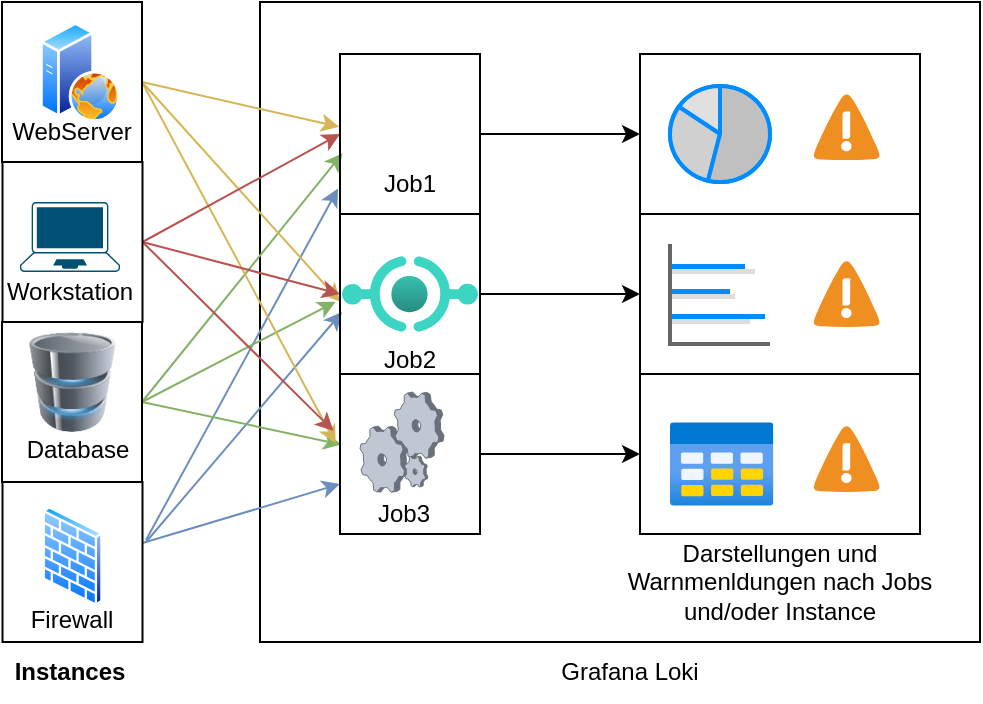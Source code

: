<mxfile version="21.2.9" type="device">
  <diagram name="Page-1" id="CWH5NlU9q9CjvMd9MiRt">
    <mxGraphModel dx="1434" dy="782" grid="1" gridSize="10" guides="1" tooltips="1" connect="1" arrows="1" fold="1" page="1" pageScale="1" pageWidth="850" pageHeight="1100" math="0" shadow="0">
      <root>
        <mxCell id="0" />
        <mxCell id="1" parent="0" />
        <mxCell id="TSLGlhMcsG2Oh3ILdl1S-78" value="" style="rounded=0;whiteSpace=wrap;html=1;fillColor=none;" parent="1" vertex="1">
          <mxGeometry x="370" y="276" width="140" height="80" as="geometry" />
        </mxCell>
        <mxCell id="TSLGlhMcsG2Oh3ILdl1S-77" value="" style="rounded=0;whiteSpace=wrap;html=1;fillColor=none;" parent="1" vertex="1">
          <mxGeometry x="370" y="196" width="140" height="80" as="geometry" />
        </mxCell>
        <mxCell id="TSLGlhMcsG2Oh3ILdl1S-27" value="" style="rounded=0;whiteSpace=wrap;html=1;fillColor=none;" parent="1" vertex="1">
          <mxGeometry x="180" y="90" width="360" height="320" as="geometry" />
        </mxCell>
        <mxCell id="TSLGlhMcsG2Oh3ILdl1S-68" value="" style="rounded=0;whiteSpace=wrap;html=1;fillColor=none;" parent="1" vertex="1">
          <mxGeometry x="370" y="116" width="140" height="240" as="geometry" />
        </mxCell>
        <mxCell id="TSLGlhMcsG2Oh3ILdl1S-54" style="rounded=0;orthogonalLoop=1;jettySize=auto;html=1;entryX=-0.014;entryY=0.841;entryDx=0;entryDy=0;exitX=1.025;exitY=0.363;exitDx=0;exitDy=0;exitPerimeter=0;fillColor=#dae8fc;strokeColor=#6c8ebf;entryPerimeter=0;" parent="1" source="TSLGlhMcsG2Oh3ILdl1S-17" target="TSLGlhMcsG2Oh3ILdl1S-18" edge="1">
          <mxGeometry relative="1" as="geometry" />
        </mxCell>
        <mxCell id="TSLGlhMcsG2Oh3ILdl1S-55" style="rounded=0;orthogonalLoop=1;jettySize=auto;html=1;entryX=0.014;entryY=0.613;entryDx=0;entryDy=0;entryPerimeter=0;exitX=1.025;exitY=0.375;exitDx=0;exitDy=0;exitPerimeter=0;fillColor=#dae8fc;strokeColor=#6c8ebf;" parent="1" source="TSLGlhMcsG2Oh3ILdl1S-17" target="TSLGlhMcsG2Oh3ILdl1S-19" edge="1">
          <mxGeometry relative="1" as="geometry" />
        </mxCell>
        <mxCell id="TSLGlhMcsG2Oh3ILdl1S-56" style="rounded=0;orthogonalLoop=1;jettySize=auto;html=1;entryX=0;entryY=0.5;entryDx=0;entryDy=0;fillColor=#dae8fc;strokeColor=#6c8ebf;" parent="1" edge="1">
          <mxGeometry relative="1" as="geometry">
            <mxPoint x="121.25" y="360.533" as="sourcePoint" />
            <mxPoint x="220" y="331" as="targetPoint" />
          </mxGeometry>
        </mxCell>
        <mxCell id="TSLGlhMcsG2Oh3ILdl1S-17" value="" style="rounded=0;whiteSpace=wrap;html=1;fillColor=none;" parent="1" vertex="1">
          <mxGeometry x="51.25" y="330" width="70" height="80" as="geometry" />
        </mxCell>
        <mxCell id="TSLGlhMcsG2Oh3ILdl1S-57" style="rounded=0;orthogonalLoop=1;jettySize=auto;html=1;entryX=0.018;entryY=0.62;entryDx=0;entryDy=0;exitX=1;exitY=0.5;exitDx=0;exitDy=0;fillColor=#d5e8d4;strokeColor=#82b366;entryPerimeter=0;" parent="1" source="TSLGlhMcsG2Oh3ILdl1S-16" target="TSLGlhMcsG2Oh3ILdl1S-18" edge="1">
          <mxGeometry relative="1" as="geometry">
            <mxPoint x="130" y="290" as="sourcePoint" />
          </mxGeometry>
        </mxCell>
        <mxCell id="TSLGlhMcsG2Oh3ILdl1S-58" style="rounded=0;orthogonalLoop=1;jettySize=auto;html=1;entryX=-0.031;entryY=0.548;entryDx=0;entryDy=0;entryPerimeter=0;exitX=1;exitY=0.5;exitDx=0;exitDy=0;fillColor=#d5e8d4;strokeColor=#82b366;" parent="1" source="TSLGlhMcsG2Oh3ILdl1S-16" target="TSLGlhMcsG2Oh3ILdl1S-19" edge="1">
          <mxGeometry relative="1" as="geometry" />
        </mxCell>
        <mxCell id="TSLGlhMcsG2Oh3ILdl1S-59" style="rounded=0;orthogonalLoop=1;jettySize=auto;html=1;entryX=0.01;entryY=0.441;entryDx=0;entryDy=0;entryPerimeter=0;exitX=1;exitY=0.5;exitDx=0;exitDy=0;fillColor=#d5e8d4;strokeColor=#82b366;" parent="1" source="TSLGlhMcsG2Oh3ILdl1S-16" target="TSLGlhMcsG2Oh3ILdl1S-20" edge="1">
          <mxGeometry relative="1" as="geometry" />
        </mxCell>
        <mxCell id="TSLGlhMcsG2Oh3ILdl1S-16" value="" style="rounded=0;whiteSpace=wrap;html=1;fillColor=none;" parent="1" vertex="1">
          <mxGeometry x="51" y="250" width="70" height="80" as="geometry" />
        </mxCell>
        <mxCell id="TSLGlhMcsG2Oh3ILdl1S-63" style="rounded=0;orthogonalLoop=1;jettySize=auto;html=1;entryX=-0.006;entryY=0.455;entryDx=0;entryDy=0;entryPerimeter=0;fillColor=#fff2cc;strokeColor=#d6b656;exitX=1;exitY=0.5;exitDx=0;exitDy=0;" parent="1" source="TSLGlhMcsG2Oh3ILdl1S-7" target="TSLGlhMcsG2Oh3ILdl1S-18" edge="1">
          <mxGeometry relative="1" as="geometry" />
        </mxCell>
        <mxCell id="TSLGlhMcsG2Oh3ILdl1S-64" style="rounded=0;orthogonalLoop=1;jettySize=auto;html=1;entryX=0.002;entryY=0.548;entryDx=0;entryDy=0;entryPerimeter=0;fillColor=#fff2cc;strokeColor=#d6b656;exitX=1;exitY=0.5;exitDx=0;exitDy=0;" parent="1" source="TSLGlhMcsG2Oh3ILdl1S-7" target="TSLGlhMcsG2Oh3ILdl1S-19" edge="1">
          <mxGeometry relative="1" as="geometry" />
        </mxCell>
        <mxCell id="TSLGlhMcsG2Oh3ILdl1S-65" style="rounded=0;orthogonalLoop=1;jettySize=auto;html=1;entryX=-0.031;entryY=0.434;entryDx=0;entryDy=0;entryPerimeter=0;fillColor=#fff2cc;strokeColor=#d6b656;exitX=1;exitY=0.5;exitDx=0;exitDy=0;" parent="1" source="TSLGlhMcsG2Oh3ILdl1S-7" target="TSLGlhMcsG2Oh3ILdl1S-20" edge="1">
          <mxGeometry relative="1" as="geometry" />
        </mxCell>
        <mxCell id="TSLGlhMcsG2Oh3ILdl1S-7" value="" style="rounded=0;whiteSpace=wrap;html=1;fillColor=none;" parent="1" vertex="1">
          <mxGeometry x="51" y="90" width="70" height="80" as="geometry" />
        </mxCell>
        <mxCell id="TSLGlhMcsG2Oh3ILdl1S-2" value="" style="points=[[0.13,0.02,0],[0.5,0,0],[0.87,0.02,0],[0.885,0.4,0],[0.985,0.985,0],[0.5,1,0],[0.015,0.985,0],[0.115,0.4,0]];verticalLabelPosition=bottom;sketch=0;html=1;verticalAlign=top;aspect=fixed;align=center;pointerEvents=1;shape=mxgraph.cisco19.laptop;fillColor=#005073;strokeColor=none;" parent="1" vertex="1">
          <mxGeometry x="60" y="190" width="50" height="35" as="geometry" />
        </mxCell>
        <mxCell id="TSLGlhMcsG2Oh3ILdl1S-5" value="" style="image;aspect=fixed;perimeter=ellipsePerimeter;html=1;align=center;shadow=0;dashed=0;spacingTop=3;image=img/lib/active_directory/firewall.svg;" parent="1" vertex="1">
          <mxGeometry x="71" y="342" width="30.5" height="50" as="geometry" />
        </mxCell>
        <mxCell id="TSLGlhMcsG2Oh3ILdl1S-8" value="&lt;b&gt;Instances&lt;/b&gt;" style="text;html=1;strokeColor=none;fillColor=none;align=center;verticalAlign=middle;whiteSpace=wrap;rounded=0;" parent="1" vertex="1">
          <mxGeometry x="55" y="410" width="60" height="30" as="geometry" />
        </mxCell>
        <mxCell id="TSLGlhMcsG2Oh3ILdl1S-9" value="WebServer" style="text;html=1;strokeColor=none;fillColor=none;align=center;verticalAlign=middle;whiteSpace=wrap;rounded=0;" parent="1" vertex="1">
          <mxGeometry x="56.25" y="140" width="60" height="30" as="geometry" />
        </mxCell>
        <mxCell id="TSLGlhMcsG2Oh3ILdl1S-10" value="Workstation" style="text;html=1;strokeColor=none;fillColor=none;align=center;verticalAlign=middle;whiteSpace=wrap;rounded=0;" parent="1" vertex="1">
          <mxGeometry x="55" y="220" width="60" height="30" as="geometry" />
        </mxCell>
        <mxCell id="TSLGlhMcsG2Oh3ILdl1S-11" value="Database" style="text;html=1;strokeColor=none;fillColor=none;align=center;verticalAlign=middle;whiteSpace=wrap;rounded=0;" parent="1" vertex="1">
          <mxGeometry x="59" y="299" width="60" height="30" as="geometry" />
        </mxCell>
        <mxCell id="TSLGlhMcsG2Oh3ILdl1S-13" value="Firewall" style="text;html=1;strokeColor=none;fillColor=none;align=center;verticalAlign=middle;whiteSpace=wrap;rounded=0;" parent="1" vertex="1">
          <mxGeometry x="56.25" y="384" width="60" height="30" as="geometry" />
        </mxCell>
        <mxCell id="TSLGlhMcsG2Oh3ILdl1S-60" style="rounded=0;orthogonalLoop=1;jettySize=auto;html=1;entryX=0;entryY=0.5;entryDx=0;entryDy=0;exitX=1;exitY=0.5;exitDx=0;exitDy=0;fillColor=#f8cecc;strokeColor=#b85450;" parent="1" source="TSLGlhMcsG2Oh3ILdl1S-15" target="TSLGlhMcsG2Oh3ILdl1S-18" edge="1">
          <mxGeometry relative="1" as="geometry" />
        </mxCell>
        <mxCell id="TSLGlhMcsG2Oh3ILdl1S-61" style="rounded=0;orthogonalLoop=1;jettySize=auto;html=1;entryX=0;entryY=0.5;entryDx=0;entryDy=0;exitX=1;exitY=0.5;exitDx=0;exitDy=0;fillColor=#f8cecc;strokeColor=#b85450;" parent="1" source="TSLGlhMcsG2Oh3ILdl1S-15" target="TSLGlhMcsG2Oh3ILdl1S-19" edge="1">
          <mxGeometry relative="1" as="geometry" />
        </mxCell>
        <mxCell id="TSLGlhMcsG2Oh3ILdl1S-62" style="rounded=0;orthogonalLoop=1;jettySize=auto;html=1;entryX=-0.047;entryY=0.355;entryDx=0;entryDy=0;exitX=1;exitY=0.5;exitDx=0;exitDy=0;fillColor=#f8cecc;strokeColor=#b85450;entryPerimeter=0;" parent="1" source="TSLGlhMcsG2Oh3ILdl1S-15" target="TSLGlhMcsG2Oh3ILdl1S-20" edge="1">
          <mxGeometry relative="1" as="geometry" />
        </mxCell>
        <mxCell id="TSLGlhMcsG2Oh3ILdl1S-15" value="" style="rounded=0;whiteSpace=wrap;html=1;fillColor=none;" parent="1" vertex="1">
          <mxGeometry x="51.25" y="170" width="70" height="80" as="geometry" />
        </mxCell>
        <mxCell id="TSLGlhMcsG2Oh3ILdl1S-69" style="edgeStyle=orthogonalEdgeStyle;rounded=0;orthogonalLoop=1;jettySize=auto;html=1;entryX=0;entryY=0.5;entryDx=0;entryDy=0;" parent="1" source="TSLGlhMcsG2Oh3ILdl1S-18" target="TSLGlhMcsG2Oh3ILdl1S-76" edge="1">
          <mxGeometry relative="1" as="geometry" />
        </mxCell>
        <mxCell id="TSLGlhMcsG2Oh3ILdl1S-18" value="" style="rounded=0;whiteSpace=wrap;html=1;fillColor=none;" parent="1" vertex="1">
          <mxGeometry x="220" y="116" width="70" height="80" as="geometry" />
        </mxCell>
        <mxCell id="TSLGlhMcsG2Oh3ILdl1S-70" style="edgeStyle=orthogonalEdgeStyle;rounded=0;orthogonalLoop=1;jettySize=auto;html=1;entryX=0;entryY=0.5;entryDx=0;entryDy=0;" parent="1" source="TSLGlhMcsG2Oh3ILdl1S-19" target="TSLGlhMcsG2Oh3ILdl1S-77" edge="1">
          <mxGeometry relative="1" as="geometry" />
        </mxCell>
        <mxCell id="TSLGlhMcsG2Oh3ILdl1S-19" value="" style="rounded=0;whiteSpace=wrap;html=1;fillColor=none;" parent="1" vertex="1">
          <mxGeometry x="220" y="196" width="70" height="80" as="geometry" />
        </mxCell>
        <mxCell id="TSLGlhMcsG2Oh3ILdl1S-71" style="edgeStyle=orthogonalEdgeStyle;rounded=0;orthogonalLoop=1;jettySize=auto;html=1;entryX=0;entryY=0.5;entryDx=0;entryDy=0;" parent="1" source="TSLGlhMcsG2Oh3ILdl1S-20" target="TSLGlhMcsG2Oh3ILdl1S-78" edge="1">
          <mxGeometry relative="1" as="geometry" />
        </mxCell>
        <mxCell id="TSLGlhMcsG2Oh3ILdl1S-20" value="" style="rounded=0;whiteSpace=wrap;html=1;fillColor=none;" parent="1" vertex="1">
          <mxGeometry x="220" y="276" width="70" height="80" as="geometry" />
        </mxCell>
        <mxCell id="TSLGlhMcsG2Oh3ILdl1S-23" value="" style="shape=image;html=1;verticalAlign=top;verticalLabelPosition=bottom;labelBackgroundColor=#ffffff;imageAspect=0;aspect=fixed;image=https://cdn2.iconfinder.com/data/icons/competitive-strategy-and-corporate-training/512/736_Efficiency_management_processing_productivity_project_Business_Management-128.png" parent="1" vertex="1">
          <mxGeometry x="230" y="126" width="50" height="50" as="geometry" />
        </mxCell>
        <mxCell id="TSLGlhMcsG2Oh3ILdl1S-25" value="" style="verticalLabelPosition=bottom;sketch=0;aspect=fixed;html=1;verticalAlign=top;strokeColor=none;align=center;outlineConnect=0;shape=mxgraph.citrix.process;" parent="1" vertex="1">
          <mxGeometry x="230" y="285" width="42" height="50.08" as="geometry" />
        </mxCell>
        <mxCell id="TSLGlhMcsG2Oh3ILdl1S-28" value="Grafana Loki" style="text;html=1;strokeColor=none;fillColor=none;align=center;verticalAlign=middle;whiteSpace=wrap;rounded=0;" parent="1" vertex="1">
          <mxGeometry x="320" y="410" width="90" height="30" as="geometry" />
        </mxCell>
        <mxCell id="TSLGlhMcsG2Oh3ILdl1S-29" value="" style="image;aspect=fixed;html=1;points=[];align=center;fontSize=12;image=img/lib/azure2/other/API_Proxy.svg;" parent="1" vertex="1">
          <mxGeometry x="221" y="217" width="68" height="38" as="geometry" />
        </mxCell>
        <mxCell id="TSLGlhMcsG2Oh3ILdl1S-31" value="" style="verticalLabelPosition=bottom;shadow=0;dashed=0;align=center;html=1;verticalAlign=top;strokeWidth=1;shape=mxgraph.mockup.graphics.pieChart;strokeColor=#008cff;parts=10,20,35;partColors=#e0e0e0,#d0d0d0,#c0c0c0,#b0b0b0,#a0a0a0;strokeWidth=2;" parent="1" vertex="1">
          <mxGeometry x="385" y="132" width="50" height="48" as="geometry" />
        </mxCell>
        <mxCell id="TSLGlhMcsG2Oh3ILdl1S-32" value="Darstellungen und Warnmenldungen nach Jobs und/oder Instance" style="text;html=1;strokeColor=none;fillColor=none;align=center;verticalAlign=middle;whiteSpace=wrap;rounded=0;" parent="1" vertex="1">
          <mxGeometry x="360" y="365" width="160" height="30" as="geometry" />
        </mxCell>
        <mxCell id="TSLGlhMcsG2Oh3ILdl1S-34" value="Job1" style="text;html=1;strokeColor=none;fillColor=none;align=center;verticalAlign=middle;whiteSpace=wrap;rounded=0;" parent="1" vertex="1">
          <mxGeometry x="225" y="166" width="60" height="30" as="geometry" />
        </mxCell>
        <mxCell id="TSLGlhMcsG2Oh3ILdl1S-38" value="Job2" style="text;html=1;strokeColor=none;fillColor=none;align=center;verticalAlign=middle;whiteSpace=wrap;rounded=0;" parent="1" vertex="1">
          <mxGeometry x="225" y="253.5" width="60" height="30" as="geometry" />
        </mxCell>
        <mxCell id="TSLGlhMcsG2Oh3ILdl1S-39" value="Job3" style="text;html=1;strokeColor=none;fillColor=none;align=center;verticalAlign=middle;whiteSpace=wrap;rounded=0;" parent="1" vertex="1">
          <mxGeometry x="222" y="331" width="60" height="30" as="geometry" />
        </mxCell>
        <mxCell id="TSLGlhMcsG2Oh3ILdl1S-72" value="" style="shadow=0;dashed=0;html=1;strokeColor=none;fillColor=#4495D1;labelPosition=center;verticalLabelPosition=bottom;verticalAlign=top;align=center;outlineConnect=0;shape=mxgraph.veeam.2d.alert;" parent="1" vertex="1">
          <mxGeometry x="456.8" y="136" width="33.2" height="33.2" as="geometry" />
        </mxCell>
        <mxCell id="TSLGlhMcsG2Oh3ILdl1S-73" value="" style="shadow=0;dashed=0;html=1;strokeColor=none;fillColor=#4495D1;labelPosition=center;verticalLabelPosition=bottom;verticalAlign=top;align=center;outlineConnect=0;shape=mxgraph.veeam.2d.alert;" parent="1" vertex="1">
          <mxGeometry x="456.8" y="301.88" width="33.2" height="33.2" as="geometry" />
        </mxCell>
        <mxCell id="TSLGlhMcsG2Oh3ILdl1S-74" value="" style="shadow=0;dashed=0;html=1;strokeColor=none;fillColor=#4495D1;labelPosition=center;verticalLabelPosition=bottom;verticalAlign=top;align=center;outlineConnect=0;shape=mxgraph.veeam.2d.alert;" parent="1" vertex="1">
          <mxGeometry x="456.8" y="219.4" width="33.2" height="33.2" as="geometry" />
        </mxCell>
        <mxCell id="TSLGlhMcsG2Oh3ILdl1S-76" value="" style="rounded=0;whiteSpace=wrap;html=1;fillColor=none;" parent="1" vertex="1">
          <mxGeometry x="370" y="116" width="140" height="80" as="geometry" />
        </mxCell>
        <mxCell id="TSLGlhMcsG2Oh3ILdl1S-81" value="" style="verticalLabelPosition=bottom;shadow=0;dashed=0;align=center;html=1;verticalAlign=top;strokeWidth=1;shape=mxgraph.mockup.graphics.barChart;strokeColor=none;strokeColor2=none;strokeColor3=#666666;fillColor2=#008cff;fillColor3=#dddddd;" parent="1" vertex="1">
          <mxGeometry x="385" y="211" width="50" height="50" as="geometry" />
        </mxCell>
        <mxCell id="TSLGlhMcsG2Oh3ILdl1S-109" value="" style="image;aspect=fixed;html=1;points=[];align=center;fontSize=12;image=img/lib/azure2/general/Table.svg;" parent="1" vertex="1">
          <mxGeometry x="385" y="300" width="51.69" height="42" as="geometry" />
        </mxCell>
        <mxCell id="SxoJwaR5E7pAsazSeaif-2" value="" style="image;aspect=fixed;perimeter=ellipsePerimeter;html=1;align=center;shadow=0;dashed=0;spacingTop=3;image=img/lib/active_directory/web_server.svg;" vertex="1" parent="1">
          <mxGeometry x="70" y="100" width="40" height="50" as="geometry" />
        </mxCell>
        <mxCell id="SxoJwaR5E7pAsazSeaif-3" value="" style="image;html=1;image=img/lib/clip_art/computers/Database_128x128.png" vertex="1" parent="1">
          <mxGeometry x="61.25" y="255" width="50" height="50" as="geometry" />
        </mxCell>
      </root>
    </mxGraphModel>
  </diagram>
</mxfile>
